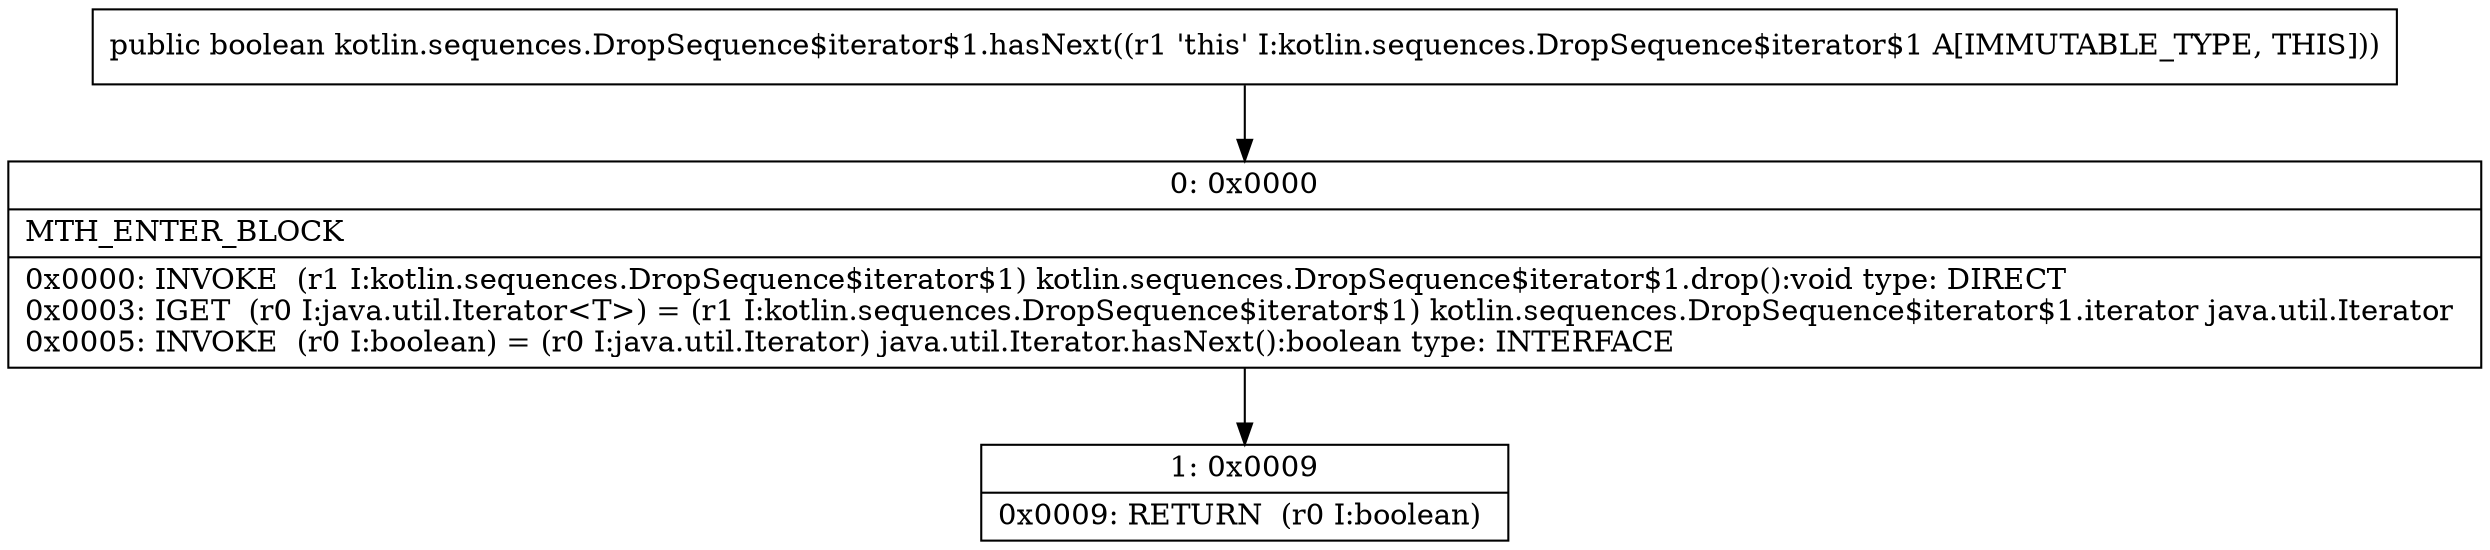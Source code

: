 digraph "CFG forkotlin.sequences.DropSequence$iterator$1.hasNext()Z" {
Node_0 [shape=record,label="{0\:\ 0x0000|MTH_ENTER_BLOCK\l|0x0000: INVOKE  (r1 I:kotlin.sequences.DropSequence$iterator$1) kotlin.sequences.DropSequence$iterator$1.drop():void type: DIRECT \l0x0003: IGET  (r0 I:java.util.Iterator\<T\>) = (r1 I:kotlin.sequences.DropSequence$iterator$1) kotlin.sequences.DropSequence$iterator$1.iterator java.util.Iterator \l0x0005: INVOKE  (r0 I:boolean) = (r0 I:java.util.Iterator) java.util.Iterator.hasNext():boolean type: INTERFACE \l}"];
Node_1 [shape=record,label="{1\:\ 0x0009|0x0009: RETURN  (r0 I:boolean) \l}"];
MethodNode[shape=record,label="{public boolean kotlin.sequences.DropSequence$iterator$1.hasNext((r1 'this' I:kotlin.sequences.DropSequence$iterator$1 A[IMMUTABLE_TYPE, THIS])) }"];
MethodNode -> Node_0;
Node_0 -> Node_1;
}

